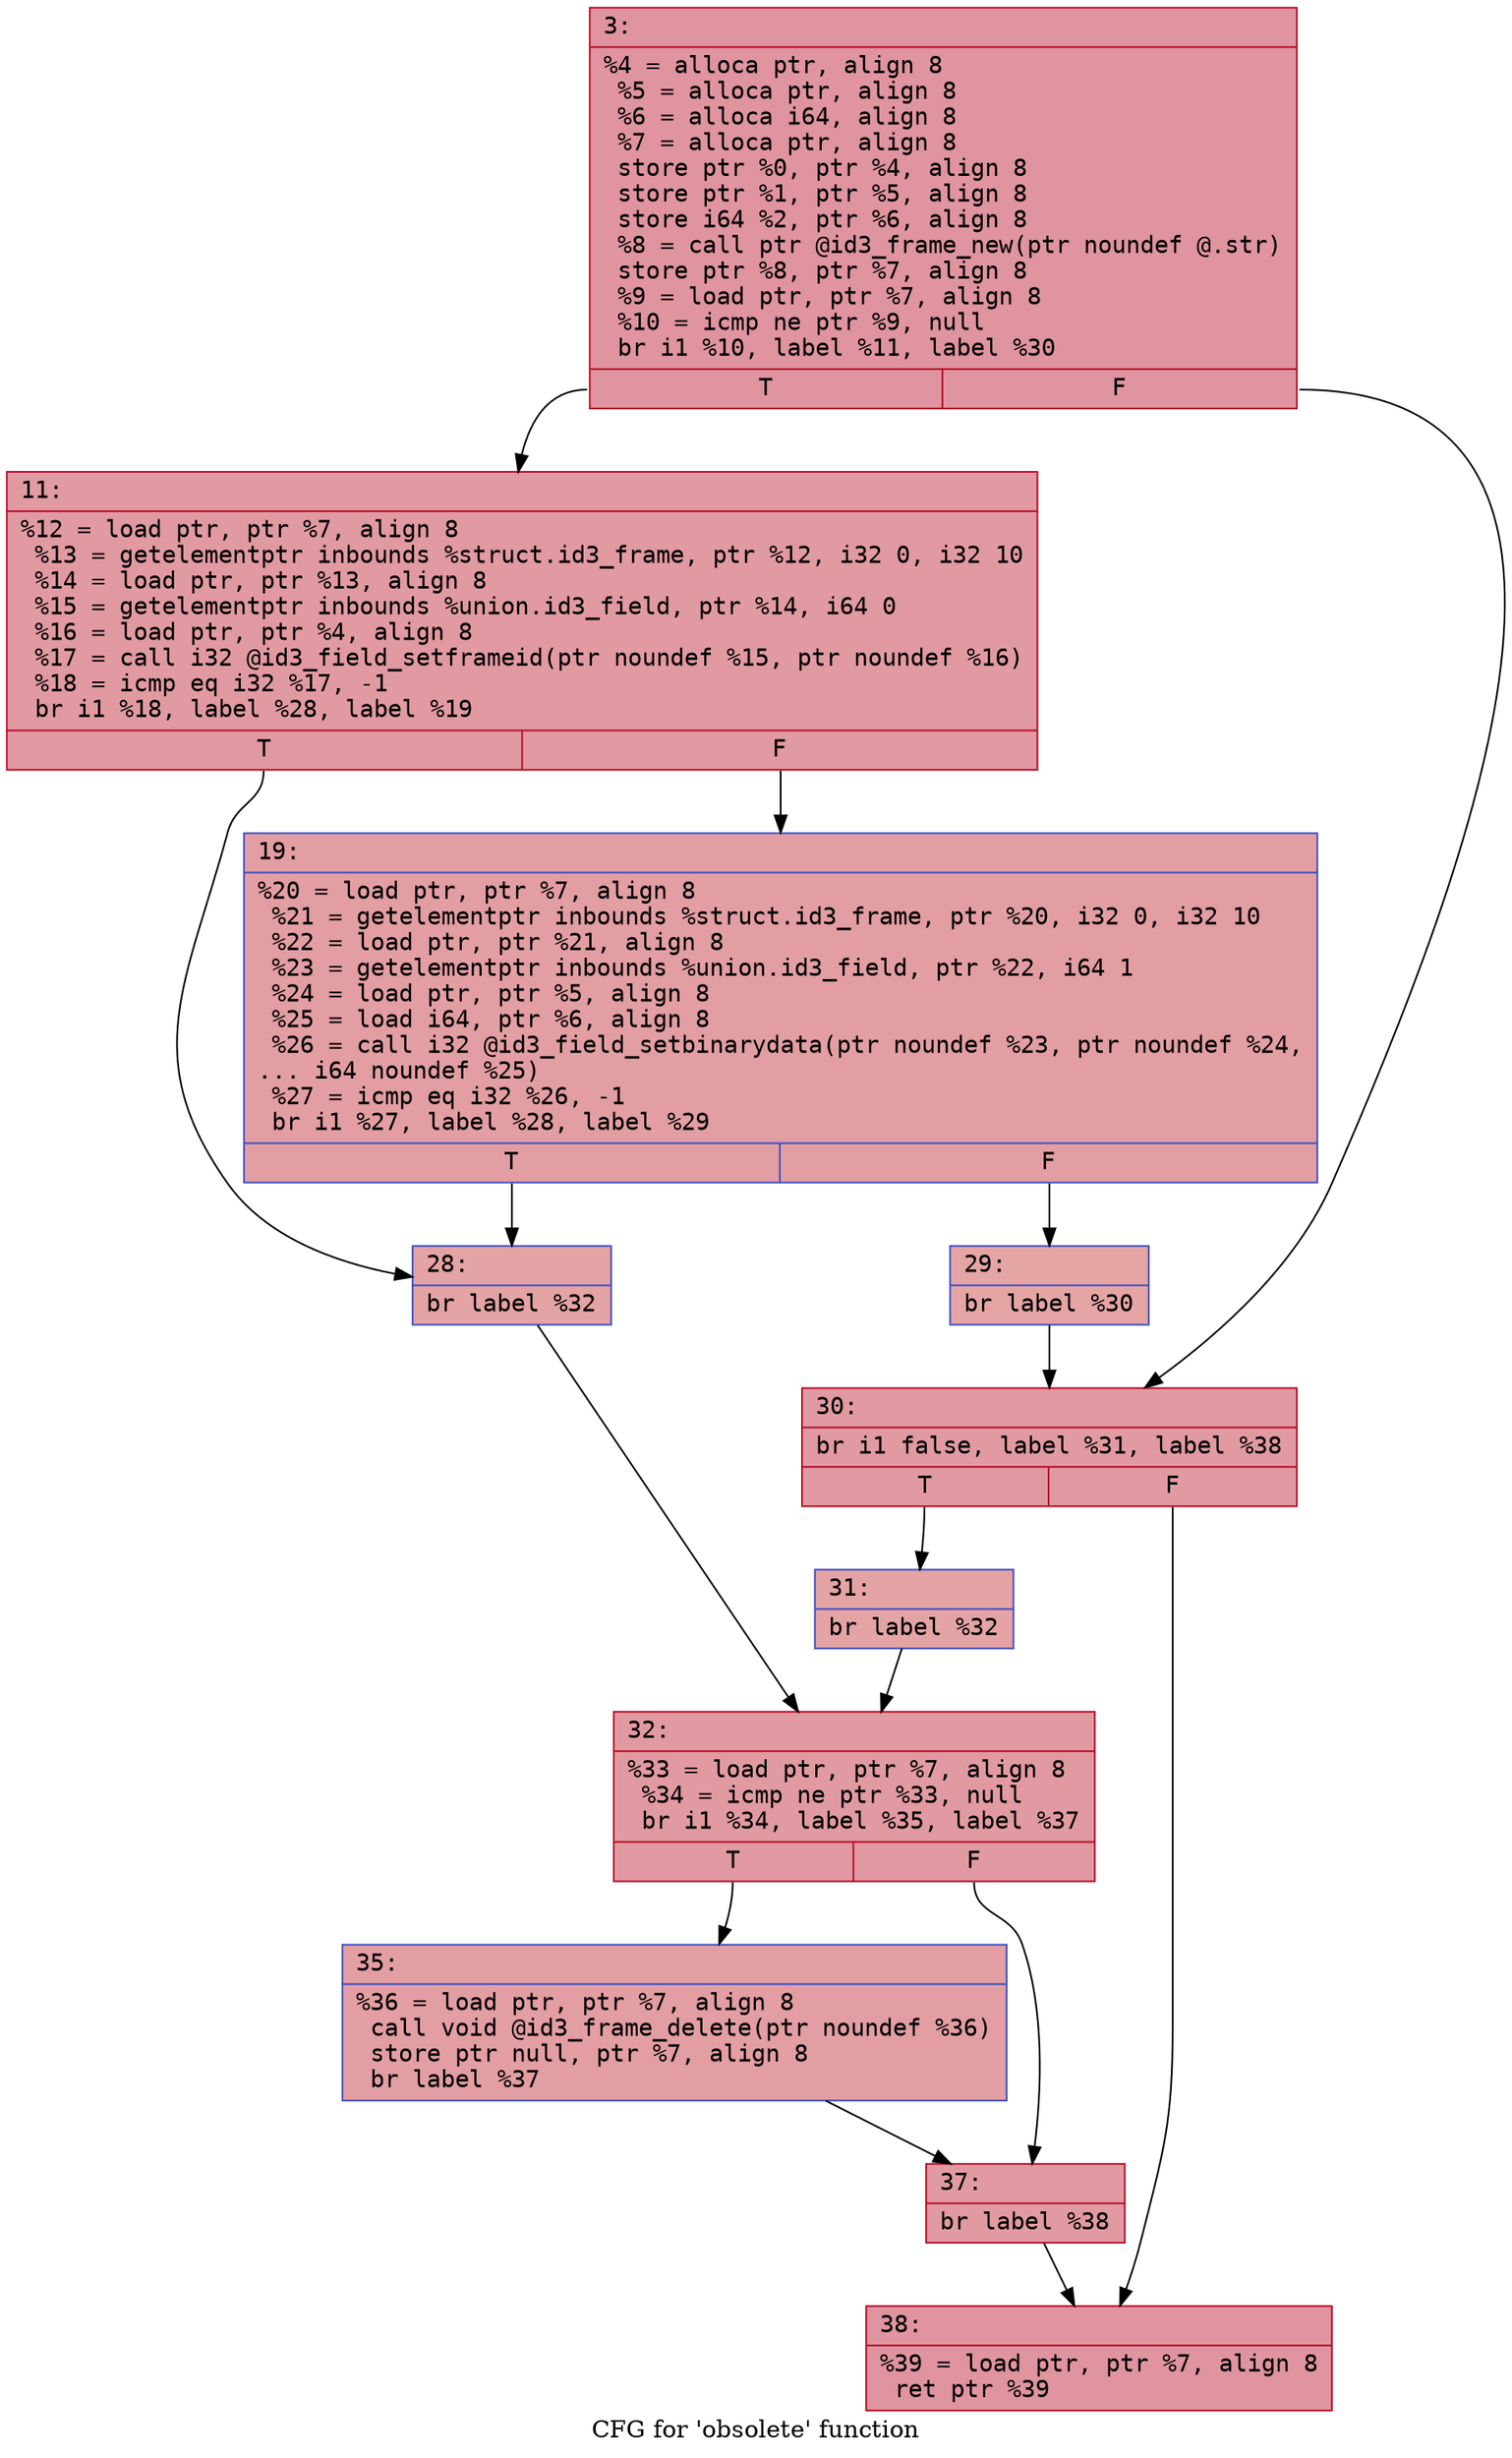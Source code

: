 digraph "CFG for 'obsolete' function" {
	label="CFG for 'obsolete' function";

	Node0x600003c87480 [shape=record,color="#b70d28ff", style=filled, fillcolor="#b70d2870" fontname="Courier",label="{3:\l|  %4 = alloca ptr, align 8\l  %5 = alloca ptr, align 8\l  %6 = alloca i64, align 8\l  %7 = alloca ptr, align 8\l  store ptr %0, ptr %4, align 8\l  store ptr %1, ptr %5, align 8\l  store i64 %2, ptr %6, align 8\l  %8 = call ptr @id3_frame_new(ptr noundef @.str)\l  store ptr %8, ptr %7, align 8\l  %9 = load ptr, ptr %7, align 8\l  %10 = icmp ne ptr %9, null\l  br i1 %10, label %11, label %30\l|{<s0>T|<s1>F}}"];
	Node0x600003c87480:s0 -> Node0x600003c874d0[tooltip="3 -> 11\nProbability 62.50%" ];
	Node0x600003c87480:s1 -> Node0x600003c87610[tooltip="3 -> 30\nProbability 37.50%" ];
	Node0x600003c874d0 [shape=record,color="#b70d28ff", style=filled, fillcolor="#bb1b2c70" fontname="Courier",label="{11:\l|  %12 = load ptr, ptr %7, align 8\l  %13 = getelementptr inbounds %struct.id3_frame, ptr %12, i32 0, i32 10\l  %14 = load ptr, ptr %13, align 8\l  %15 = getelementptr inbounds %union.id3_field, ptr %14, i64 0\l  %16 = load ptr, ptr %4, align 8\l  %17 = call i32 @id3_field_setframeid(ptr noundef %15, ptr noundef %16)\l  %18 = icmp eq i32 %17, -1\l  br i1 %18, label %28, label %19\l|{<s0>T|<s1>F}}"];
	Node0x600003c874d0:s0 -> Node0x600003c87570[tooltip="11 -> 28\nProbability 37.50%" ];
	Node0x600003c874d0:s1 -> Node0x600003c87520[tooltip="11 -> 19\nProbability 62.50%" ];
	Node0x600003c87520 [shape=record,color="#3d50c3ff", style=filled, fillcolor="#be242e70" fontname="Courier",label="{19:\l|  %20 = load ptr, ptr %7, align 8\l  %21 = getelementptr inbounds %struct.id3_frame, ptr %20, i32 0, i32 10\l  %22 = load ptr, ptr %21, align 8\l  %23 = getelementptr inbounds %union.id3_field, ptr %22, i64 1\l  %24 = load ptr, ptr %5, align 8\l  %25 = load i64, ptr %6, align 8\l  %26 = call i32 @id3_field_setbinarydata(ptr noundef %23, ptr noundef %24,\l... i64 noundef %25)\l  %27 = icmp eq i32 %26, -1\l  br i1 %27, label %28, label %29\l|{<s0>T|<s1>F}}"];
	Node0x600003c87520:s0 -> Node0x600003c87570[tooltip="19 -> 28\nProbability 37.50%" ];
	Node0x600003c87520:s1 -> Node0x600003c875c0[tooltip="19 -> 29\nProbability 62.50%" ];
	Node0x600003c87570 [shape=record,color="#3d50c3ff", style=filled, fillcolor="#c32e3170" fontname="Courier",label="{28:\l|  br label %32\l}"];
	Node0x600003c87570 -> Node0x600003c876b0[tooltip="28 -> 32\nProbability 100.00%" ];
	Node0x600003c875c0 [shape=record,color="#3d50c3ff", style=filled, fillcolor="#c5333470" fontname="Courier",label="{29:\l|  br label %30\l}"];
	Node0x600003c875c0 -> Node0x600003c87610[tooltip="29 -> 30\nProbability 100.00%" ];
	Node0x600003c87610 [shape=record,color="#b70d28ff", style=filled, fillcolor="#bb1b2c70" fontname="Courier",label="{30:\l|  br i1 false, label %31, label %38\l|{<s0>T|<s1>F}}"];
	Node0x600003c87610:s0 -> Node0x600003c87660[tooltip="30 -> 31\nProbability 50.00%" ];
	Node0x600003c87610:s1 -> Node0x600003c877a0[tooltip="30 -> 38\nProbability 50.00%" ];
	Node0x600003c87660 [shape=record,color="#3d50c3ff", style=filled, fillcolor="#c32e3170" fontname="Courier",label="{31:\l|  br label %32\l}"];
	Node0x600003c87660 -> Node0x600003c876b0[tooltip="31 -> 32\nProbability 100.00%" ];
	Node0x600003c876b0 [shape=record,color="#b70d28ff", style=filled, fillcolor="#bb1b2c70" fontname="Courier",label="{32:\l|  %33 = load ptr, ptr %7, align 8\l  %34 = icmp ne ptr %33, null\l  br i1 %34, label %35, label %37\l|{<s0>T|<s1>F}}"];
	Node0x600003c876b0:s0 -> Node0x600003c87700[tooltip="32 -> 35\nProbability 62.50%" ];
	Node0x600003c876b0:s1 -> Node0x600003c87750[tooltip="32 -> 37\nProbability 37.50%" ];
	Node0x600003c87700 [shape=record,color="#3d50c3ff", style=filled, fillcolor="#be242e70" fontname="Courier",label="{35:\l|  %36 = load ptr, ptr %7, align 8\l  call void @id3_frame_delete(ptr noundef %36)\l  store ptr null, ptr %7, align 8\l  br label %37\l}"];
	Node0x600003c87700 -> Node0x600003c87750[tooltip="35 -> 37\nProbability 100.00%" ];
	Node0x600003c87750 [shape=record,color="#b70d28ff", style=filled, fillcolor="#bb1b2c70" fontname="Courier",label="{37:\l|  br label %38\l}"];
	Node0x600003c87750 -> Node0x600003c877a0[tooltip="37 -> 38\nProbability 100.00%" ];
	Node0x600003c877a0 [shape=record,color="#b70d28ff", style=filled, fillcolor="#b70d2870" fontname="Courier",label="{38:\l|  %39 = load ptr, ptr %7, align 8\l  ret ptr %39\l}"];
}

